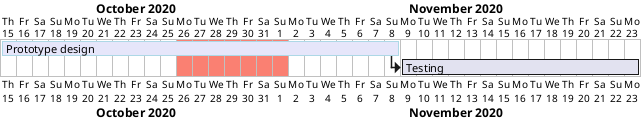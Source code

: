 {
  "sha1": "evjnkst3by6ywz2d30sp3ytehl77yqn",
  "insertion": {
    "when": "2024-06-01T09:03:05.169Z",
    "url": "https://forum.plantuml.net/12289/gantt-printscale-weekly-coloring-current-week?show=12291#c12291",
    "user": "plantuml@gmail.com"
  }
}
@startgantt
'printscale weekly
2020/10/26 to 2020/11/01 are colored in salmon

Project starts the 2020-10-15
[Prototype design] as [TASK1] lasts 25 days
[TASK1] is colored in Lavender/LightBlue
[Testing] lasts 15 days
[TASK1]->[Testing]
@endgantt
